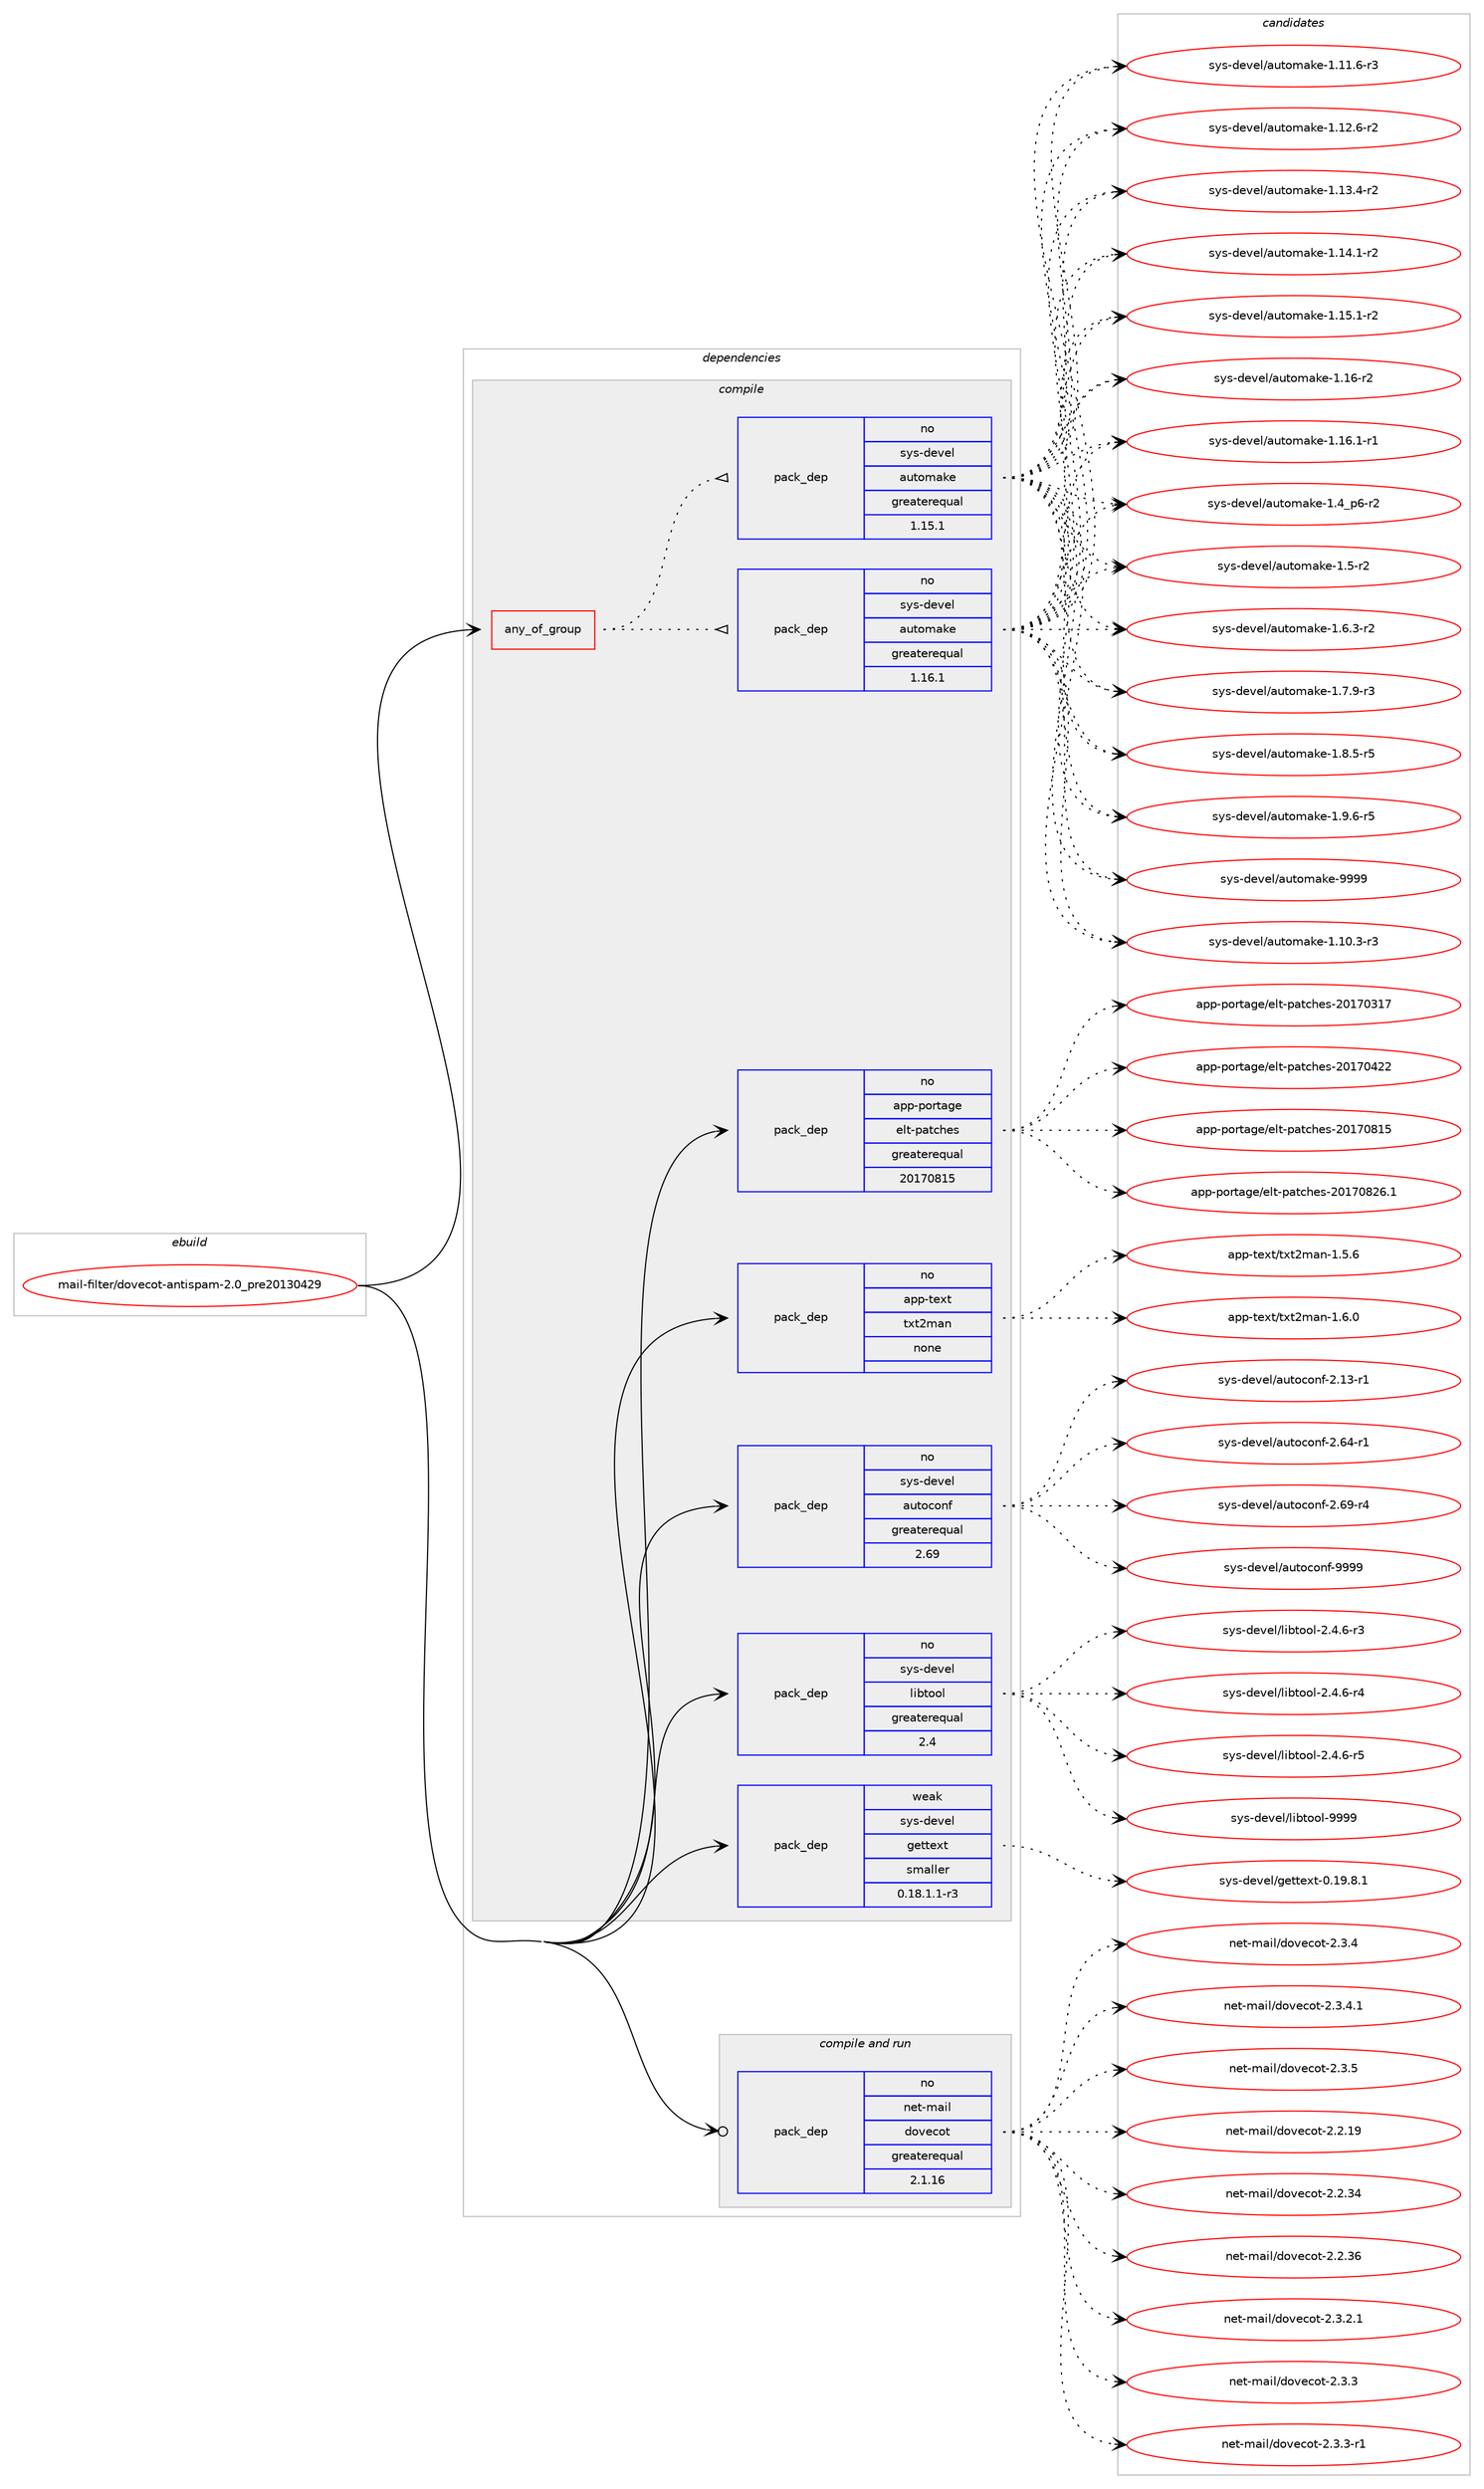 digraph prolog {

# *************
# Graph options
# *************

newrank=true;
concentrate=true;
compound=true;
graph [rankdir=LR,fontname=Helvetica,fontsize=10,ranksep=1.5];#, ranksep=2.5, nodesep=0.2];
edge  [arrowhead=vee];
node  [fontname=Helvetica,fontsize=10];

# **********
# The ebuild
# **********

subgraph cluster_leftcol {
color=gray;
rank=same;
label=<<i>ebuild</i>>;
id [label="mail-filter/dovecot-antispam-2.0_pre20130429", color=red, width=4, href="../mail-filter/dovecot-antispam-2.0_pre20130429.svg"];
}

# ****************
# The dependencies
# ****************

subgraph cluster_midcol {
color=gray;
label=<<i>dependencies</i>>;
subgraph cluster_compile {
fillcolor="#eeeeee";
style=filled;
label=<<i>compile</i>>;
subgraph any24449 {
dependency1595207 [label=<<TABLE BORDER="0" CELLBORDER="1" CELLSPACING="0" CELLPADDING="4"><TR><TD CELLPADDING="10">any_of_group</TD></TR></TABLE>>, shape=none, color=red];subgraph pack1139286 {
dependency1595208 [label=<<TABLE BORDER="0" CELLBORDER="1" CELLSPACING="0" CELLPADDING="4" WIDTH="220"><TR><TD ROWSPAN="6" CELLPADDING="30">pack_dep</TD></TR><TR><TD WIDTH="110">no</TD></TR><TR><TD>sys-devel</TD></TR><TR><TD>automake</TD></TR><TR><TD>greaterequal</TD></TR><TR><TD>1.16.1</TD></TR></TABLE>>, shape=none, color=blue];
}
dependency1595207:e -> dependency1595208:w [weight=20,style="dotted",arrowhead="oinv"];
subgraph pack1139287 {
dependency1595209 [label=<<TABLE BORDER="0" CELLBORDER="1" CELLSPACING="0" CELLPADDING="4" WIDTH="220"><TR><TD ROWSPAN="6" CELLPADDING="30">pack_dep</TD></TR><TR><TD WIDTH="110">no</TD></TR><TR><TD>sys-devel</TD></TR><TR><TD>automake</TD></TR><TR><TD>greaterequal</TD></TR><TR><TD>1.15.1</TD></TR></TABLE>>, shape=none, color=blue];
}
dependency1595207:e -> dependency1595209:w [weight=20,style="dotted",arrowhead="oinv"];
}
id:e -> dependency1595207:w [weight=20,style="solid",arrowhead="vee"];
subgraph pack1139288 {
dependency1595210 [label=<<TABLE BORDER="0" CELLBORDER="1" CELLSPACING="0" CELLPADDING="4" WIDTH="220"><TR><TD ROWSPAN="6" CELLPADDING="30">pack_dep</TD></TR><TR><TD WIDTH="110">no</TD></TR><TR><TD>app-portage</TD></TR><TR><TD>elt-patches</TD></TR><TR><TD>greaterequal</TD></TR><TR><TD>20170815</TD></TR></TABLE>>, shape=none, color=blue];
}
id:e -> dependency1595210:w [weight=20,style="solid",arrowhead="vee"];
subgraph pack1139289 {
dependency1595211 [label=<<TABLE BORDER="0" CELLBORDER="1" CELLSPACING="0" CELLPADDING="4" WIDTH="220"><TR><TD ROWSPAN="6" CELLPADDING="30">pack_dep</TD></TR><TR><TD WIDTH="110">no</TD></TR><TR><TD>app-text</TD></TR><TR><TD>txt2man</TD></TR><TR><TD>none</TD></TR><TR><TD></TD></TR></TABLE>>, shape=none, color=blue];
}
id:e -> dependency1595211:w [weight=20,style="solid",arrowhead="vee"];
subgraph pack1139290 {
dependency1595212 [label=<<TABLE BORDER="0" CELLBORDER="1" CELLSPACING="0" CELLPADDING="4" WIDTH="220"><TR><TD ROWSPAN="6" CELLPADDING="30">pack_dep</TD></TR><TR><TD WIDTH="110">no</TD></TR><TR><TD>sys-devel</TD></TR><TR><TD>autoconf</TD></TR><TR><TD>greaterequal</TD></TR><TR><TD>2.69</TD></TR></TABLE>>, shape=none, color=blue];
}
id:e -> dependency1595212:w [weight=20,style="solid",arrowhead="vee"];
subgraph pack1139291 {
dependency1595213 [label=<<TABLE BORDER="0" CELLBORDER="1" CELLSPACING="0" CELLPADDING="4" WIDTH="220"><TR><TD ROWSPAN="6" CELLPADDING="30">pack_dep</TD></TR><TR><TD WIDTH="110">no</TD></TR><TR><TD>sys-devel</TD></TR><TR><TD>libtool</TD></TR><TR><TD>greaterequal</TD></TR><TR><TD>2.4</TD></TR></TABLE>>, shape=none, color=blue];
}
id:e -> dependency1595213:w [weight=20,style="solid",arrowhead="vee"];
subgraph pack1139292 {
dependency1595214 [label=<<TABLE BORDER="0" CELLBORDER="1" CELLSPACING="0" CELLPADDING="4" WIDTH="220"><TR><TD ROWSPAN="6" CELLPADDING="30">pack_dep</TD></TR><TR><TD WIDTH="110">weak</TD></TR><TR><TD>sys-devel</TD></TR><TR><TD>gettext</TD></TR><TR><TD>smaller</TD></TR><TR><TD>0.18.1.1-r3</TD></TR></TABLE>>, shape=none, color=blue];
}
id:e -> dependency1595214:w [weight=20,style="solid",arrowhead="vee"];
}
subgraph cluster_compileandrun {
fillcolor="#eeeeee";
style=filled;
label=<<i>compile and run</i>>;
subgraph pack1139293 {
dependency1595215 [label=<<TABLE BORDER="0" CELLBORDER="1" CELLSPACING="0" CELLPADDING="4" WIDTH="220"><TR><TD ROWSPAN="6" CELLPADDING="30">pack_dep</TD></TR><TR><TD WIDTH="110">no</TD></TR><TR><TD>net-mail</TD></TR><TR><TD>dovecot</TD></TR><TR><TD>greaterequal</TD></TR><TR><TD>2.1.16</TD></TR></TABLE>>, shape=none, color=blue];
}
id:e -> dependency1595215:w [weight=20,style="solid",arrowhead="odotvee"];
}
subgraph cluster_run {
fillcolor="#eeeeee";
style=filled;
label=<<i>run</i>>;
}
}

# **************
# The candidates
# **************

subgraph cluster_choices {
rank=same;
color=gray;
label=<<i>candidates</i>>;

subgraph choice1139286 {
color=black;
nodesep=1;
choice11512111545100101118101108479711711611110997107101454946494846514511451 [label="sys-devel/automake-1.10.3-r3", color=red, width=4,href="../sys-devel/automake-1.10.3-r3.svg"];
choice11512111545100101118101108479711711611110997107101454946494946544511451 [label="sys-devel/automake-1.11.6-r3", color=red, width=4,href="../sys-devel/automake-1.11.6-r3.svg"];
choice11512111545100101118101108479711711611110997107101454946495046544511450 [label="sys-devel/automake-1.12.6-r2", color=red, width=4,href="../sys-devel/automake-1.12.6-r2.svg"];
choice11512111545100101118101108479711711611110997107101454946495146524511450 [label="sys-devel/automake-1.13.4-r2", color=red, width=4,href="../sys-devel/automake-1.13.4-r2.svg"];
choice11512111545100101118101108479711711611110997107101454946495246494511450 [label="sys-devel/automake-1.14.1-r2", color=red, width=4,href="../sys-devel/automake-1.14.1-r2.svg"];
choice11512111545100101118101108479711711611110997107101454946495346494511450 [label="sys-devel/automake-1.15.1-r2", color=red, width=4,href="../sys-devel/automake-1.15.1-r2.svg"];
choice1151211154510010111810110847971171161111099710710145494649544511450 [label="sys-devel/automake-1.16-r2", color=red, width=4,href="../sys-devel/automake-1.16-r2.svg"];
choice11512111545100101118101108479711711611110997107101454946495446494511449 [label="sys-devel/automake-1.16.1-r1", color=red, width=4,href="../sys-devel/automake-1.16.1-r1.svg"];
choice115121115451001011181011084797117116111109971071014549465295112544511450 [label="sys-devel/automake-1.4_p6-r2", color=red, width=4,href="../sys-devel/automake-1.4_p6-r2.svg"];
choice11512111545100101118101108479711711611110997107101454946534511450 [label="sys-devel/automake-1.5-r2", color=red, width=4,href="../sys-devel/automake-1.5-r2.svg"];
choice115121115451001011181011084797117116111109971071014549465446514511450 [label="sys-devel/automake-1.6.3-r2", color=red, width=4,href="../sys-devel/automake-1.6.3-r2.svg"];
choice115121115451001011181011084797117116111109971071014549465546574511451 [label="sys-devel/automake-1.7.9-r3", color=red, width=4,href="../sys-devel/automake-1.7.9-r3.svg"];
choice115121115451001011181011084797117116111109971071014549465646534511453 [label="sys-devel/automake-1.8.5-r5", color=red, width=4,href="../sys-devel/automake-1.8.5-r5.svg"];
choice115121115451001011181011084797117116111109971071014549465746544511453 [label="sys-devel/automake-1.9.6-r5", color=red, width=4,href="../sys-devel/automake-1.9.6-r5.svg"];
choice115121115451001011181011084797117116111109971071014557575757 [label="sys-devel/automake-9999", color=red, width=4,href="../sys-devel/automake-9999.svg"];
dependency1595208:e -> choice11512111545100101118101108479711711611110997107101454946494846514511451:w [style=dotted,weight="100"];
dependency1595208:e -> choice11512111545100101118101108479711711611110997107101454946494946544511451:w [style=dotted,weight="100"];
dependency1595208:e -> choice11512111545100101118101108479711711611110997107101454946495046544511450:w [style=dotted,weight="100"];
dependency1595208:e -> choice11512111545100101118101108479711711611110997107101454946495146524511450:w [style=dotted,weight="100"];
dependency1595208:e -> choice11512111545100101118101108479711711611110997107101454946495246494511450:w [style=dotted,weight="100"];
dependency1595208:e -> choice11512111545100101118101108479711711611110997107101454946495346494511450:w [style=dotted,weight="100"];
dependency1595208:e -> choice1151211154510010111810110847971171161111099710710145494649544511450:w [style=dotted,weight="100"];
dependency1595208:e -> choice11512111545100101118101108479711711611110997107101454946495446494511449:w [style=dotted,weight="100"];
dependency1595208:e -> choice115121115451001011181011084797117116111109971071014549465295112544511450:w [style=dotted,weight="100"];
dependency1595208:e -> choice11512111545100101118101108479711711611110997107101454946534511450:w [style=dotted,weight="100"];
dependency1595208:e -> choice115121115451001011181011084797117116111109971071014549465446514511450:w [style=dotted,weight="100"];
dependency1595208:e -> choice115121115451001011181011084797117116111109971071014549465546574511451:w [style=dotted,weight="100"];
dependency1595208:e -> choice115121115451001011181011084797117116111109971071014549465646534511453:w [style=dotted,weight="100"];
dependency1595208:e -> choice115121115451001011181011084797117116111109971071014549465746544511453:w [style=dotted,weight="100"];
dependency1595208:e -> choice115121115451001011181011084797117116111109971071014557575757:w [style=dotted,weight="100"];
}
subgraph choice1139287 {
color=black;
nodesep=1;
choice11512111545100101118101108479711711611110997107101454946494846514511451 [label="sys-devel/automake-1.10.3-r3", color=red, width=4,href="../sys-devel/automake-1.10.3-r3.svg"];
choice11512111545100101118101108479711711611110997107101454946494946544511451 [label="sys-devel/automake-1.11.6-r3", color=red, width=4,href="../sys-devel/automake-1.11.6-r3.svg"];
choice11512111545100101118101108479711711611110997107101454946495046544511450 [label="sys-devel/automake-1.12.6-r2", color=red, width=4,href="../sys-devel/automake-1.12.6-r2.svg"];
choice11512111545100101118101108479711711611110997107101454946495146524511450 [label="sys-devel/automake-1.13.4-r2", color=red, width=4,href="../sys-devel/automake-1.13.4-r2.svg"];
choice11512111545100101118101108479711711611110997107101454946495246494511450 [label="sys-devel/automake-1.14.1-r2", color=red, width=4,href="../sys-devel/automake-1.14.1-r2.svg"];
choice11512111545100101118101108479711711611110997107101454946495346494511450 [label="sys-devel/automake-1.15.1-r2", color=red, width=4,href="../sys-devel/automake-1.15.1-r2.svg"];
choice1151211154510010111810110847971171161111099710710145494649544511450 [label="sys-devel/automake-1.16-r2", color=red, width=4,href="../sys-devel/automake-1.16-r2.svg"];
choice11512111545100101118101108479711711611110997107101454946495446494511449 [label="sys-devel/automake-1.16.1-r1", color=red, width=4,href="../sys-devel/automake-1.16.1-r1.svg"];
choice115121115451001011181011084797117116111109971071014549465295112544511450 [label="sys-devel/automake-1.4_p6-r2", color=red, width=4,href="../sys-devel/automake-1.4_p6-r2.svg"];
choice11512111545100101118101108479711711611110997107101454946534511450 [label="sys-devel/automake-1.5-r2", color=red, width=4,href="../sys-devel/automake-1.5-r2.svg"];
choice115121115451001011181011084797117116111109971071014549465446514511450 [label="sys-devel/automake-1.6.3-r2", color=red, width=4,href="../sys-devel/automake-1.6.3-r2.svg"];
choice115121115451001011181011084797117116111109971071014549465546574511451 [label="sys-devel/automake-1.7.9-r3", color=red, width=4,href="../sys-devel/automake-1.7.9-r3.svg"];
choice115121115451001011181011084797117116111109971071014549465646534511453 [label="sys-devel/automake-1.8.5-r5", color=red, width=4,href="../sys-devel/automake-1.8.5-r5.svg"];
choice115121115451001011181011084797117116111109971071014549465746544511453 [label="sys-devel/automake-1.9.6-r5", color=red, width=4,href="../sys-devel/automake-1.9.6-r5.svg"];
choice115121115451001011181011084797117116111109971071014557575757 [label="sys-devel/automake-9999", color=red, width=4,href="../sys-devel/automake-9999.svg"];
dependency1595209:e -> choice11512111545100101118101108479711711611110997107101454946494846514511451:w [style=dotted,weight="100"];
dependency1595209:e -> choice11512111545100101118101108479711711611110997107101454946494946544511451:w [style=dotted,weight="100"];
dependency1595209:e -> choice11512111545100101118101108479711711611110997107101454946495046544511450:w [style=dotted,weight="100"];
dependency1595209:e -> choice11512111545100101118101108479711711611110997107101454946495146524511450:w [style=dotted,weight="100"];
dependency1595209:e -> choice11512111545100101118101108479711711611110997107101454946495246494511450:w [style=dotted,weight="100"];
dependency1595209:e -> choice11512111545100101118101108479711711611110997107101454946495346494511450:w [style=dotted,weight="100"];
dependency1595209:e -> choice1151211154510010111810110847971171161111099710710145494649544511450:w [style=dotted,weight="100"];
dependency1595209:e -> choice11512111545100101118101108479711711611110997107101454946495446494511449:w [style=dotted,weight="100"];
dependency1595209:e -> choice115121115451001011181011084797117116111109971071014549465295112544511450:w [style=dotted,weight="100"];
dependency1595209:e -> choice11512111545100101118101108479711711611110997107101454946534511450:w [style=dotted,weight="100"];
dependency1595209:e -> choice115121115451001011181011084797117116111109971071014549465446514511450:w [style=dotted,weight="100"];
dependency1595209:e -> choice115121115451001011181011084797117116111109971071014549465546574511451:w [style=dotted,weight="100"];
dependency1595209:e -> choice115121115451001011181011084797117116111109971071014549465646534511453:w [style=dotted,weight="100"];
dependency1595209:e -> choice115121115451001011181011084797117116111109971071014549465746544511453:w [style=dotted,weight="100"];
dependency1595209:e -> choice115121115451001011181011084797117116111109971071014557575757:w [style=dotted,weight="100"];
}
subgraph choice1139288 {
color=black;
nodesep=1;
choice97112112451121111141169710310147101108116451129711699104101115455048495548514955 [label="app-portage/elt-patches-20170317", color=red, width=4,href="../app-portage/elt-patches-20170317.svg"];
choice97112112451121111141169710310147101108116451129711699104101115455048495548525050 [label="app-portage/elt-patches-20170422", color=red, width=4,href="../app-portage/elt-patches-20170422.svg"];
choice97112112451121111141169710310147101108116451129711699104101115455048495548564953 [label="app-portage/elt-patches-20170815", color=red, width=4,href="../app-portage/elt-patches-20170815.svg"];
choice971121124511211111411697103101471011081164511297116991041011154550484955485650544649 [label="app-portage/elt-patches-20170826.1", color=red, width=4,href="../app-portage/elt-patches-20170826.1.svg"];
dependency1595210:e -> choice97112112451121111141169710310147101108116451129711699104101115455048495548514955:w [style=dotted,weight="100"];
dependency1595210:e -> choice97112112451121111141169710310147101108116451129711699104101115455048495548525050:w [style=dotted,weight="100"];
dependency1595210:e -> choice97112112451121111141169710310147101108116451129711699104101115455048495548564953:w [style=dotted,weight="100"];
dependency1595210:e -> choice971121124511211111411697103101471011081164511297116991041011154550484955485650544649:w [style=dotted,weight="100"];
}
subgraph choice1139289 {
color=black;
nodesep=1;
choice9711211245116101120116471161201165010997110454946534654 [label="app-text/txt2man-1.5.6", color=red, width=4,href="../app-text/txt2man-1.5.6.svg"];
choice9711211245116101120116471161201165010997110454946544648 [label="app-text/txt2man-1.6.0", color=red, width=4,href="../app-text/txt2man-1.6.0.svg"];
dependency1595211:e -> choice9711211245116101120116471161201165010997110454946534654:w [style=dotted,weight="100"];
dependency1595211:e -> choice9711211245116101120116471161201165010997110454946544648:w [style=dotted,weight="100"];
}
subgraph choice1139290 {
color=black;
nodesep=1;
choice1151211154510010111810110847971171161119911111010245504649514511449 [label="sys-devel/autoconf-2.13-r1", color=red, width=4,href="../sys-devel/autoconf-2.13-r1.svg"];
choice1151211154510010111810110847971171161119911111010245504654524511449 [label="sys-devel/autoconf-2.64-r1", color=red, width=4,href="../sys-devel/autoconf-2.64-r1.svg"];
choice1151211154510010111810110847971171161119911111010245504654574511452 [label="sys-devel/autoconf-2.69-r4", color=red, width=4,href="../sys-devel/autoconf-2.69-r4.svg"];
choice115121115451001011181011084797117116111991111101024557575757 [label="sys-devel/autoconf-9999", color=red, width=4,href="../sys-devel/autoconf-9999.svg"];
dependency1595212:e -> choice1151211154510010111810110847971171161119911111010245504649514511449:w [style=dotted,weight="100"];
dependency1595212:e -> choice1151211154510010111810110847971171161119911111010245504654524511449:w [style=dotted,weight="100"];
dependency1595212:e -> choice1151211154510010111810110847971171161119911111010245504654574511452:w [style=dotted,weight="100"];
dependency1595212:e -> choice115121115451001011181011084797117116111991111101024557575757:w [style=dotted,weight="100"];
}
subgraph choice1139291 {
color=black;
nodesep=1;
choice1151211154510010111810110847108105981161111111084550465246544511451 [label="sys-devel/libtool-2.4.6-r3", color=red, width=4,href="../sys-devel/libtool-2.4.6-r3.svg"];
choice1151211154510010111810110847108105981161111111084550465246544511452 [label="sys-devel/libtool-2.4.6-r4", color=red, width=4,href="../sys-devel/libtool-2.4.6-r4.svg"];
choice1151211154510010111810110847108105981161111111084550465246544511453 [label="sys-devel/libtool-2.4.6-r5", color=red, width=4,href="../sys-devel/libtool-2.4.6-r5.svg"];
choice1151211154510010111810110847108105981161111111084557575757 [label="sys-devel/libtool-9999", color=red, width=4,href="../sys-devel/libtool-9999.svg"];
dependency1595213:e -> choice1151211154510010111810110847108105981161111111084550465246544511451:w [style=dotted,weight="100"];
dependency1595213:e -> choice1151211154510010111810110847108105981161111111084550465246544511452:w [style=dotted,weight="100"];
dependency1595213:e -> choice1151211154510010111810110847108105981161111111084550465246544511453:w [style=dotted,weight="100"];
dependency1595213:e -> choice1151211154510010111810110847108105981161111111084557575757:w [style=dotted,weight="100"];
}
subgraph choice1139292 {
color=black;
nodesep=1;
choice1151211154510010111810110847103101116116101120116454846495746564649 [label="sys-devel/gettext-0.19.8.1", color=red, width=4,href="../sys-devel/gettext-0.19.8.1.svg"];
dependency1595214:e -> choice1151211154510010111810110847103101116116101120116454846495746564649:w [style=dotted,weight="100"];
}
subgraph choice1139293 {
color=black;
nodesep=1;
choice1101011164510997105108471001111181019911111645504650464957 [label="net-mail/dovecot-2.2.19", color=red, width=4,href="../net-mail/dovecot-2.2.19.svg"];
choice1101011164510997105108471001111181019911111645504650465152 [label="net-mail/dovecot-2.2.34", color=red, width=4,href="../net-mail/dovecot-2.2.34.svg"];
choice1101011164510997105108471001111181019911111645504650465154 [label="net-mail/dovecot-2.2.36", color=red, width=4,href="../net-mail/dovecot-2.2.36.svg"];
choice110101116451099710510847100111118101991111164550465146504649 [label="net-mail/dovecot-2.3.2.1", color=red, width=4,href="../net-mail/dovecot-2.3.2.1.svg"];
choice11010111645109971051084710011111810199111116455046514651 [label="net-mail/dovecot-2.3.3", color=red, width=4,href="../net-mail/dovecot-2.3.3.svg"];
choice110101116451099710510847100111118101991111164550465146514511449 [label="net-mail/dovecot-2.3.3-r1", color=red, width=4,href="../net-mail/dovecot-2.3.3-r1.svg"];
choice11010111645109971051084710011111810199111116455046514652 [label="net-mail/dovecot-2.3.4", color=red, width=4,href="../net-mail/dovecot-2.3.4.svg"];
choice110101116451099710510847100111118101991111164550465146524649 [label="net-mail/dovecot-2.3.4.1", color=red, width=4,href="../net-mail/dovecot-2.3.4.1.svg"];
choice11010111645109971051084710011111810199111116455046514653 [label="net-mail/dovecot-2.3.5", color=red, width=4,href="../net-mail/dovecot-2.3.5.svg"];
dependency1595215:e -> choice1101011164510997105108471001111181019911111645504650464957:w [style=dotted,weight="100"];
dependency1595215:e -> choice1101011164510997105108471001111181019911111645504650465152:w [style=dotted,weight="100"];
dependency1595215:e -> choice1101011164510997105108471001111181019911111645504650465154:w [style=dotted,weight="100"];
dependency1595215:e -> choice110101116451099710510847100111118101991111164550465146504649:w [style=dotted,weight="100"];
dependency1595215:e -> choice11010111645109971051084710011111810199111116455046514651:w [style=dotted,weight="100"];
dependency1595215:e -> choice110101116451099710510847100111118101991111164550465146514511449:w [style=dotted,weight="100"];
dependency1595215:e -> choice11010111645109971051084710011111810199111116455046514652:w [style=dotted,weight="100"];
dependency1595215:e -> choice110101116451099710510847100111118101991111164550465146524649:w [style=dotted,weight="100"];
dependency1595215:e -> choice11010111645109971051084710011111810199111116455046514653:w [style=dotted,weight="100"];
}
}

}
